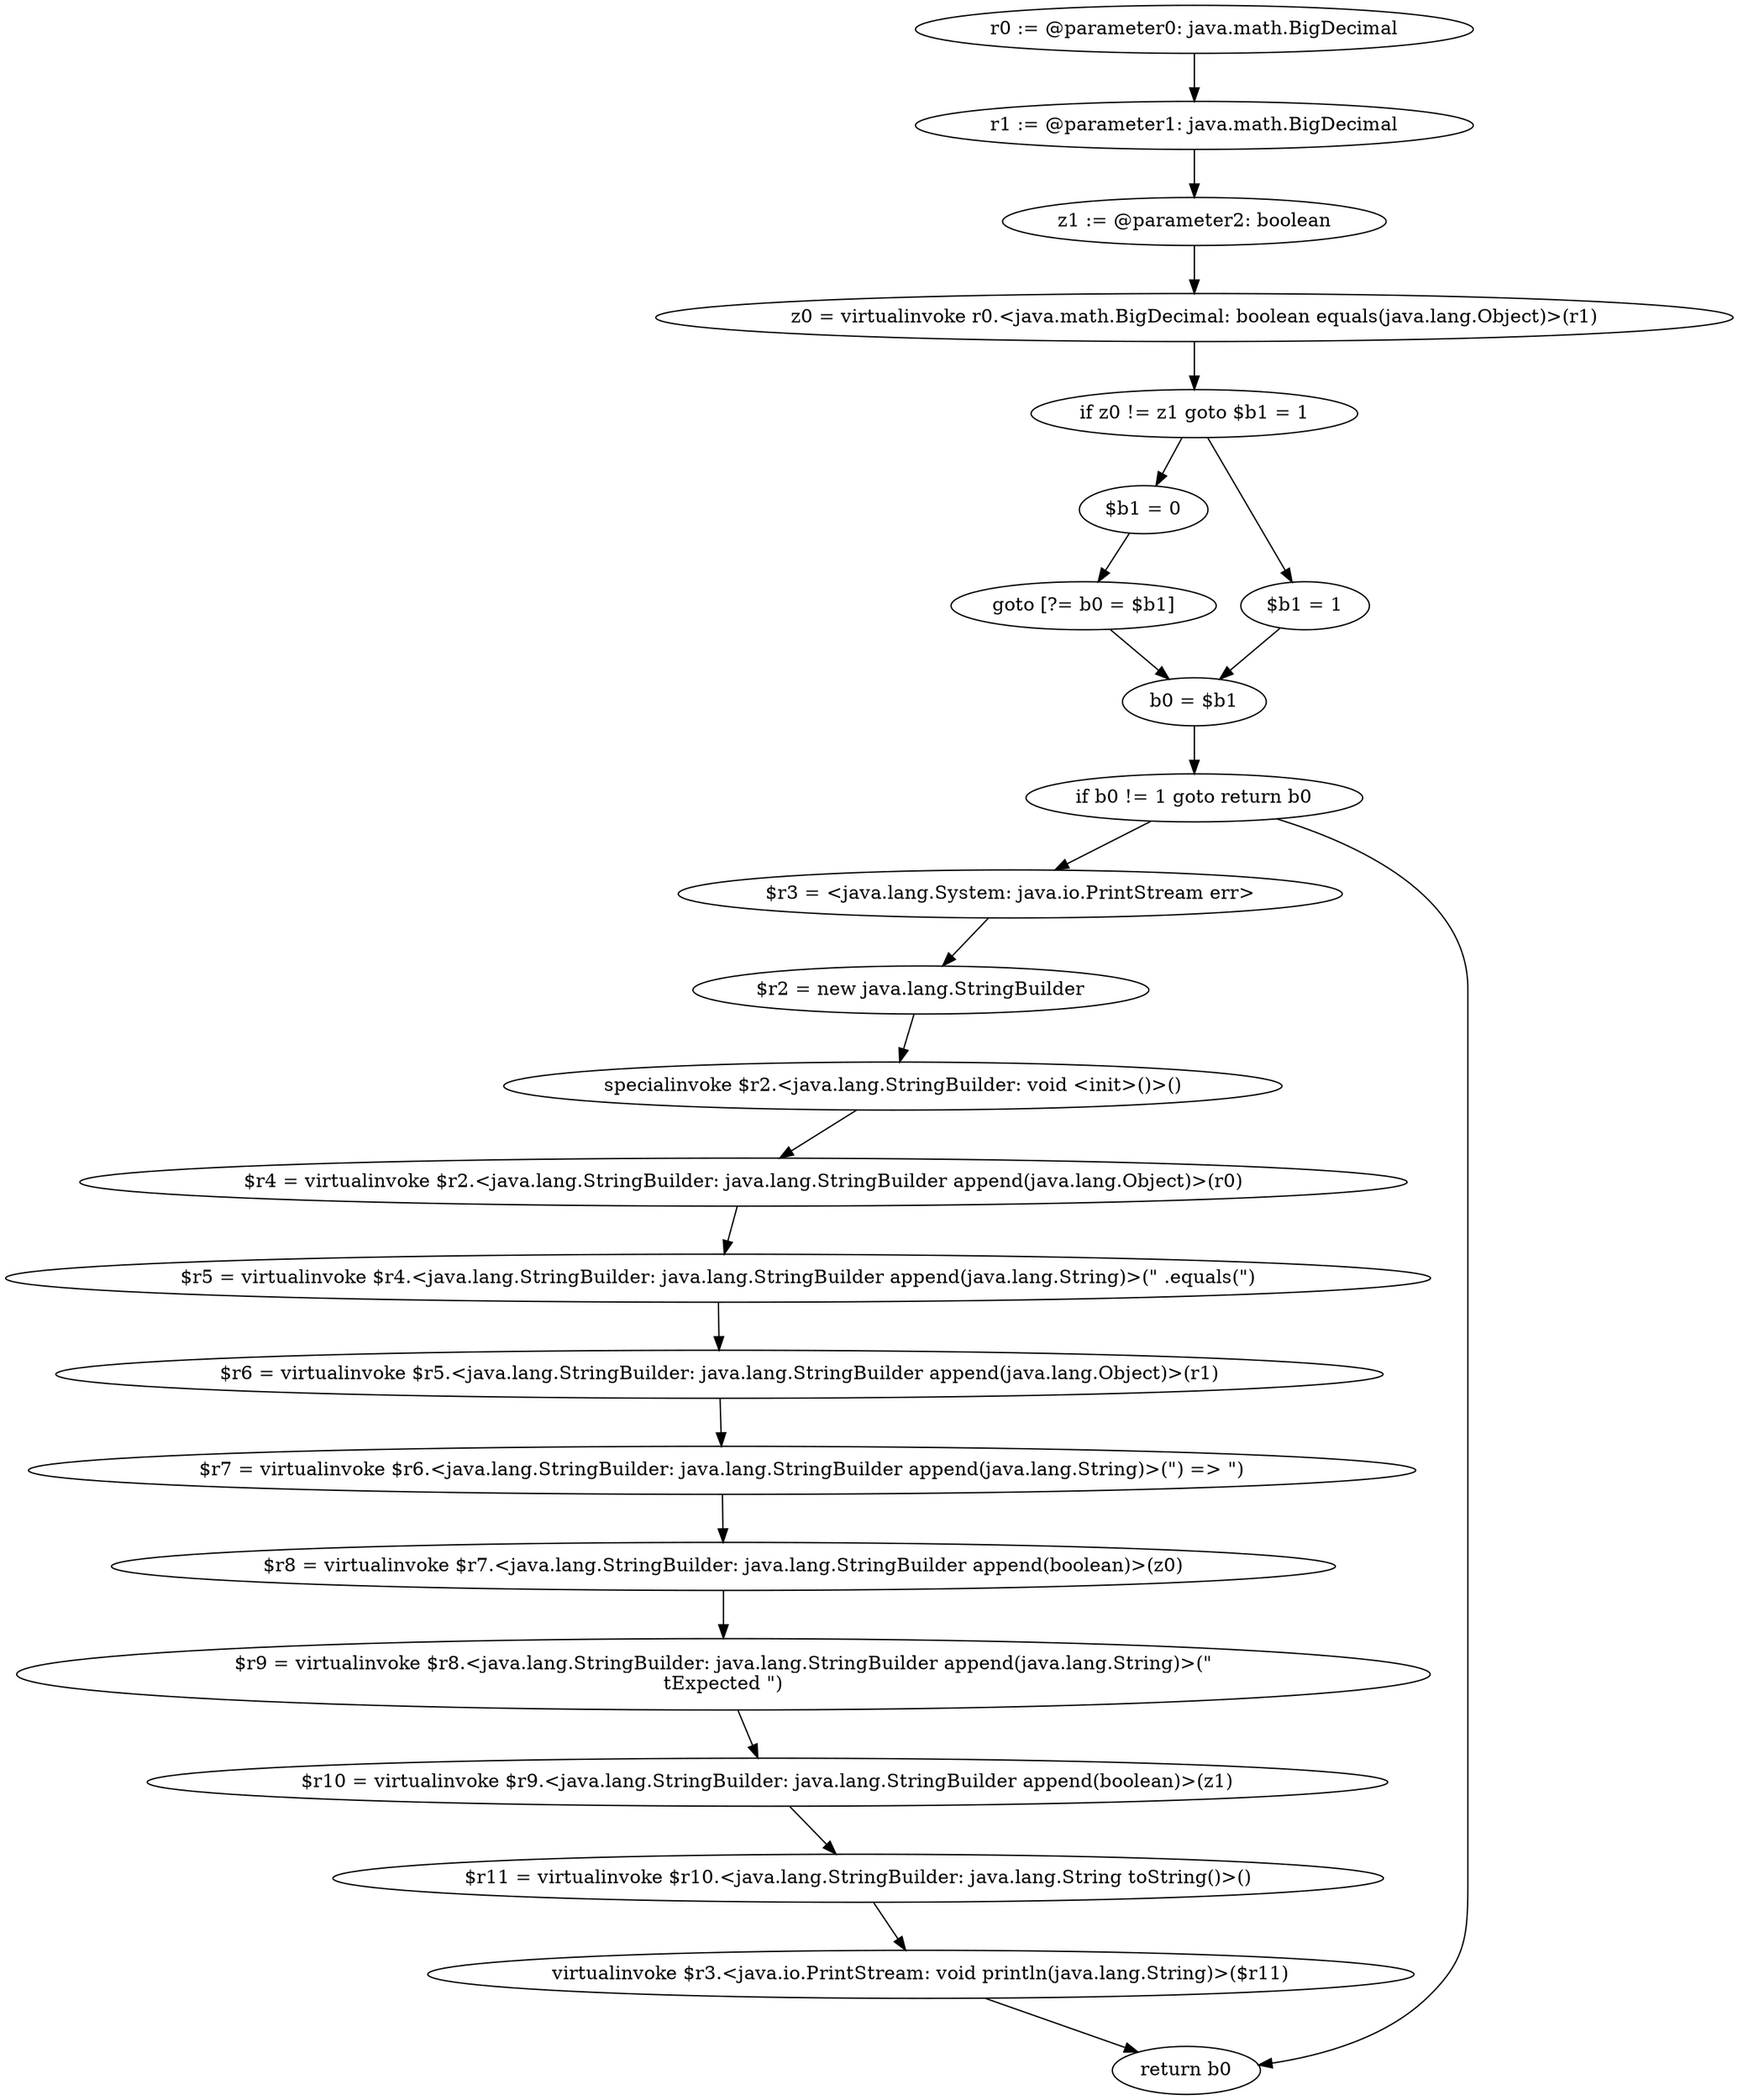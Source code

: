 digraph "unitGraph" {
    "r0 := @parameter0: java.math.BigDecimal"
    "r1 := @parameter1: java.math.BigDecimal"
    "z1 := @parameter2: boolean"
    "z0 = virtualinvoke r0.<java.math.BigDecimal: boolean equals(java.lang.Object)>(r1)"
    "if z0 != z1 goto $b1 = 1"
    "$b1 = 0"
    "goto [?= b0 = $b1]"
    "$b1 = 1"
    "b0 = $b1"
    "if b0 != 1 goto return b0"
    "$r3 = <java.lang.System: java.io.PrintStream err>"
    "$r2 = new java.lang.StringBuilder"
    "specialinvoke $r2.<java.lang.StringBuilder: void <init>()>()"
    "$r4 = virtualinvoke $r2.<java.lang.StringBuilder: java.lang.StringBuilder append(java.lang.Object)>(r0)"
    "$r5 = virtualinvoke $r4.<java.lang.StringBuilder: java.lang.StringBuilder append(java.lang.String)>(\" .equals(\")"
    "$r6 = virtualinvoke $r5.<java.lang.StringBuilder: java.lang.StringBuilder append(java.lang.Object)>(r1)"
    "$r7 = virtualinvoke $r6.<java.lang.StringBuilder: java.lang.StringBuilder append(java.lang.String)>(\") => \")"
    "$r8 = virtualinvoke $r7.<java.lang.StringBuilder: java.lang.StringBuilder append(boolean)>(z0)"
    "$r9 = virtualinvoke $r8.<java.lang.StringBuilder: java.lang.StringBuilder append(java.lang.String)>(\"\n\tExpected \")"
    "$r10 = virtualinvoke $r9.<java.lang.StringBuilder: java.lang.StringBuilder append(boolean)>(z1)"
    "$r11 = virtualinvoke $r10.<java.lang.StringBuilder: java.lang.String toString()>()"
    "virtualinvoke $r3.<java.io.PrintStream: void println(java.lang.String)>($r11)"
    "return b0"
    "r0 := @parameter0: java.math.BigDecimal"->"r1 := @parameter1: java.math.BigDecimal";
    "r1 := @parameter1: java.math.BigDecimal"->"z1 := @parameter2: boolean";
    "z1 := @parameter2: boolean"->"z0 = virtualinvoke r0.<java.math.BigDecimal: boolean equals(java.lang.Object)>(r1)";
    "z0 = virtualinvoke r0.<java.math.BigDecimal: boolean equals(java.lang.Object)>(r1)"->"if z0 != z1 goto $b1 = 1";
    "if z0 != z1 goto $b1 = 1"->"$b1 = 0";
    "if z0 != z1 goto $b1 = 1"->"$b1 = 1";
    "$b1 = 0"->"goto [?= b0 = $b1]";
    "goto [?= b0 = $b1]"->"b0 = $b1";
    "$b1 = 1"->"b0 = $b1";
    "b0 = $b1"->"if b0 != 1 goto return b0";
    "if b0 != 1 goto return b0"->"$r3 = <java.lang.System: java.io.PrintStream err>";
    "if b0 != 1 goto return b0"->"return b0";
    "$r3 = <java.lang.System: java.io.PrintStream err>"->"$r2 = new java.lang.StringBuilder";
    "$r2 = new java.lang.StringBuilder"->"specialinvoke $r2.<java.lang.StringBuilder: void <init>()>()";
    "specialinvoke $r2.<java.lang.StringBuilder: void <init>()>()"->"$r4 = virtualinvoke $r2.<java.lang.StringBuilder: java.lang.StringBuilder append(java.lang.Object)>(r0)";
    "$r4 = virtualinvoke $r2.<java.lang.StringBuilder: java.lang.StringBuilder append(java.lang.Object)>(r0)"->"$r5 = virtualinvoke $r4.<java.lang.StringBuilder: java.lang.StringBuilder append(java.lang.String)>(\" .equals(\")";
    "$r5 = virtualinvoke $r4.<java.lang.StringBuilder: java.lang.StringBuilder append(java.lang.String)>(\" .equals(\")"->"$r6 = virtualinvoke $r5.<java.lang.StringBuilder: java.lang.StringBuilder append(java.lang.Object)>(r1)";
    "$r6 = virtualinvoke $r5.<java.lang.StringBuilder: java.lang.StringBuilder append(java.lang.Object)>(r1)"->"$r7 = virtualinvoke $r6.<java.lang.StringBuilder: java.lang.StringBuilder append(java.lang.String)>(\") => \")";
    "$r7 = virtualinvoke $r6.<java.lang.StringBuilder: java.lang.StringBuilder append(java.lang.String)>(\") => \")"->"$r8 = virtualinvoke $r7.<java.lang.StringBuilder: java.lang.StringBuilder append(boolean)>(z0)";
    "$r8 = virtualinvoke $r7.<java.lang.StringBuilder: java.lang.StringBuilder append(boolean)>(z0)"->"$r9 = virtualinvoke $r8.<java.lang.StringBuilder: java.lang.StringBuilder append(java.lang.String)>(\"\n\tExpected \")";
    "$r9 = virtualinvoke $r8.<java.lang.StringBuilder: java.lang.StringBuilder append(java.lang.String)>(\"\n\tExpected \")"->"$r10 = virtualinvoke $r9.<java.lang.StringBuilder: java.lang.StringBuilder append(boolean)>(z1)";
    "$r10 = virtualinvoke $r9.<java.lang.StringBuilder: java.lang.StringBuilder append(boolean)>(z1)"->"$r11 = virtualinvoke $r10.<java.lang.StringBuilder: java.lang.String toString()>()";
    "$r11 = virtualinvoke $r10.<java.lang.StringBuilder: java.lang.String toString()>()"->"virtualinvoke $r3.<java.io.PrintStream: void println(java.lang.String)>($r11)";
    "virtualinvoke $r3.<java.io.PrintStream: void println(java.lang.String)>($r11)"->"return b0";
}
